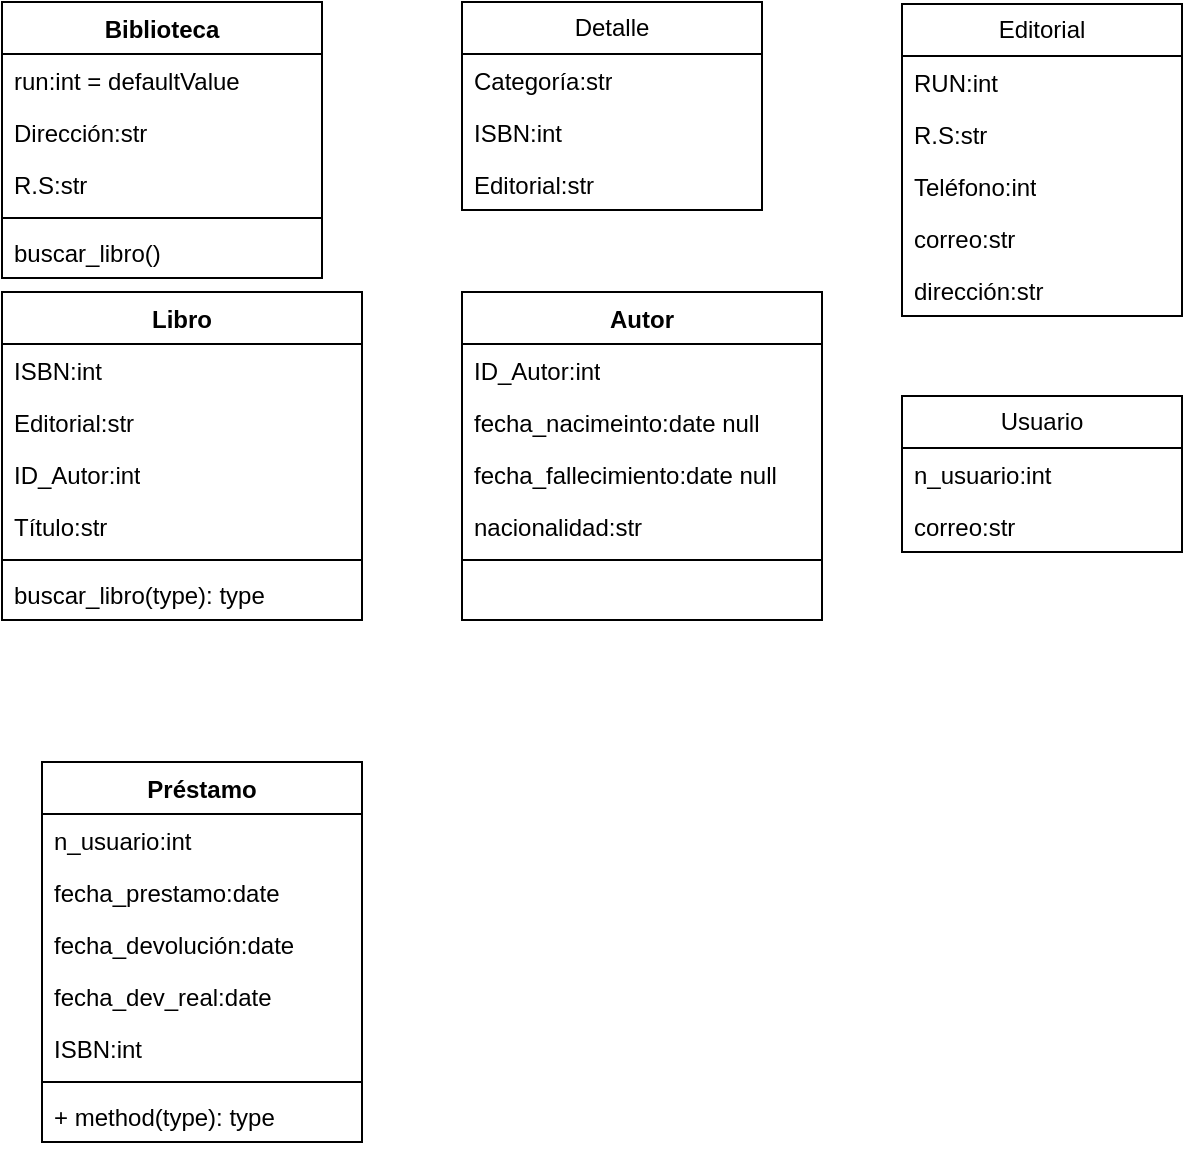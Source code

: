 <mxfile version="24.7.13">
  <diagram name="Página-1" id="Tiepd-8Uq4CCb9P9b49x">
    <mxGraphModel dx="667" dy="609" grid="1" gridSize="10" guides="1" tooltips="1" connect="1" arrows="1" fold="1" page="1" pageScale="1" pageWidth="827" pageHeight="1169" math="0" shadow="0">
      <root>
        <mxCell id="0" />
        <mxCell id="1" parent="0" />
        <mxCell id="bmPHCQ38n-288zm-gS6u-21" value="Biblioteca" style="swimlane;fontStyle=1;align=center;verticalAlign=top;childLayout=stackLayout;horizontal=1;startSize=26;horizontalStack=0;resizeParent=1;resizeParentMax=0;resizeLast=0;collapsible=1;marginBottom=0;whiteSpace=wrap;html=1;" vertex="1" parent="1">
          <mxGeometry x="40" y="40" width="160" height="138" as="geometry" />
        </mxCell>
        <mxCell id="bmPHCQ38n-288zm-gS6u-22" value="run:int = defaultValue" style="text;strokeColor=none;fillColor=none;align=left;verticalAlign=top;spacingLeft=4;spacingRight=4;overflow=hidden;rotatable=0;points=[[0,0.5],[1,0.5]];portConstraint=eastwest;whiteSpace=wrap;html=1;" vertex="1" parent="bmPHCQ38n-288zm-gS6u-21">
          <mxGeometry y="26" width="160" height="26" as="geometry" />
        </mxCell>
        <mxCell id="bmPHCQ38n-288zm-gS6u-69" value="Dirección:str" style="text;strokeColor=none;fillColor=none;align=left;verticalAlign=top;spacingLeft=4;spacingRight=4;overflow=hidden;rotatable=0;points=[[0,0.5],[1,0.5]];portConstraint=eastwest;whiteSpace=wrap;html=1;" vertex="1" parent="bmPHCQ38n-288zm-gS6u-21">
          <mxGeometry y="52" width="160" height="26" as="geometry" />
        </mxCell>
        <mxCell id="bmPHCQ38n-288zm-gS6u-70" value="R.S:str" style="text;strokeColor=none;fillColor=none;align=left;verticalAlign=top;spacingLeft=4;spacingRight=4;overflow=hidden;rotatable=0;points=[[0,0.5],[1,0.5]];portConstraint=eastwest;whiteSpace=wrap;html=1;" vertex="1" parent="bmPHCQ38n-288zm-gS6u-21">
          <mxGeometry y="78" width="160" height="26" as="geometry" />
        </mxCell>
        <mxCell id="bmPHCQ38n-288zm-gS6u-23" value="" style="line;strokeWidth=1;fillColor=none;align=left;verticalAlign=middle;spacingTop=-1;spacingLeft=3;spacingRight=3;rotatable=0;labelPosition=right;points=[];portConstraint=eastwest;strokeColor=inherit;" vertex="1" parent="bmPHCQ38n-288zm-gS6u-21">
          <mxGeometry y="104" width="160" height="8" as="geometry" />
        </mxCell>
        <mxCell id="bmPHCQ38n-288zm-gS6u-24" value="buscar_libro()" style="text;strokeColor=none;fillColor=none;align=left;verticalAlign=top;spacingLeft=4;spacingRight=4;overflow=hidden;rotatable=0;points=[[0,0.5],[1,0.5]];portConstraint=eastwest;whiteSpace=wrap;html=1;" vertex="1" parent="bmPHCQ38n-288zm-gS6u-21">
          <mxGeometry y="112" width="160" height="26" as="geometry" />
        </mxCell>
        <mxCell id="bmPHCQ38n-288zm-gS6u-25" value="Libro" style="swimlane;fontStyle=1;align=center;verticalAlign=top;childLayout=stackLayout;horizontal=1;startSize=26;horizontalStack=0;resizeParent=1;resizeParentMax=0;resizeLast=0;collapsible=1;marginBottom=0;whiteSpace=wrap;html=1;" vertex="1" parent="1">
          <mxGeometry x="40" y="185" width="180" height="164" as="geometry" />
        </mxCell>
        <mxCell id="bmPHCQ38n-288zm-gS6u-26" value="ISBN:int" style="text;strokeColor=none;fillColor=none;align=left;verticalAlign=top;spacingLeft=4;spacingRight=4;overflow=hidden;rotatable=0;points=[[0,0.5],[1,0.5]];portConstraint=eastwest;whiteSpace=wrap;html=1;" vertex="1" parent="bmPHCQ38n-288zm-gS6u-25">
          <mxGeometry y="26" width="180" height="26" as="geometry" />
        </mxCell>
        <mxCell id="bmPHCQ38n-288zm-gS6u-29" value="Editorial:str" style="text;strokeColor=none;fillColor=none;align=left;verticalAlign=top;spacingLeft=4;spacingRight=4;overflow=hidden;rotatable=0;points=[[0,0.5],[1,0.5]];portConstraint=eastwest;whiteSpace=wrap;html=1;" vertex="1" parent="bmPHCQ38n-288zm-gS6u-25">
          <mxGeometry y="52" width="180" height="26" as="geometry" />
        </mxCell>
        <mxCell id="bmPHCQ38n-288zm-gS6u-30" value="ID_Autor:int" style="text;strokeColor=none;fillColor=none;align=left;verticalAlign=top;spacingLeft=4;spacingRight=4;overflow=hidden;rotatable=0;points=[[0,0.5],[1,0.5]];portConstraint=eastwest;whiteSpace=wrap;html=1;" vertex="1" parent="bmPHCQ38n-288zm-gS6u-25">
          <mxGeometry y="78" width="180" height="26" as="geometry" />
        </mxCell>
        <mxCell id="bmPHCQ38n-288zm-gS6u-31" value="Título:str" style="text;strokeColor=none;fillColor=none;align=left;verticalAlign=top;spacingLeft=4;spacingRight=4;overflow=hidden;rotatable=0;points=[[0,0.5],[1,0.5]];portConstraint=eastwest;whiteSpace=wrap;html=1;" vertex="1" parent="bmPHCQ38n-288zm-gS6u-25">
          <mxGeometry y="104" width="180" height="26" as="geometry" />
        </mxCell>
        <mxCell id="bmPHCQ38n-288zm-gS6u-27" value="" style="line;strokeWidth=1;fillColor=none;align=left;verticalAlign=middle;spacingTop=-1;spacingLeft=3;spacingRight=3;rotatable=0;labelPosition=right;points=[];portConstraint=eastwest;strokeColor=inherit;" vertex="1" parent="bmPHCQ38n-288zm-gS6u-25">
          <mxGeometry y="130" width="180" height="8" as="geometry" />
        </mxCell>
        <mxCell id="bmPHCQ38n-288zm-gS6u-28" value="buscar_libro(type): type" style="text;strokeColor=none;fillColor=none;align=left;verticalAlign=top;spacingLeft=4;spacingRight=4;overflow=hidden;rotatable=0;points=[[0,0.5],[1,0.5]];portConstraint=eastwest;whiteSpace=wrap;html=1;" vertex="1" parent="bmPHCQ38n-288zm-gS6u-25">
          <mxGeometry y="138" width="180" height="26" as="geometry" />
        </mxCell>
        <mxCell id="bmPHCQ38n-288zm-gS6u-32" value="Autor" style="swimlane;fontStyle=1;align=center;verticalAlign=top;childLayout=stackLayout;horizontal=1;startSize=26;horizontalStack=0;resizeParent=1;resizeParentMax=0;resizeLast=0;collapsible=1;marginBottom=0;whiteSpace=wrap;html=1;" vertex="1" parent="1">
          <mxGeometry x="270" y="185" width="180" height="164" as="geometry" />
        </mxCell>
        <mxCell id="bmPHCQ38n-288zm-gS6u-33" value="ID_Autor:int" style="text;strokeColor=none;fillColor=none;align=left;verticalAlign=top;spacingLeft=4;spacingRight=4;overflow=hidden;rotatable=0;points=[[0,0.5],[1,0.5]];portConstraint=eastwest;whiteSpace=wrap;html=1;" vertex="1" parent="bmPHCQ38n-288zm-gS6u-32">
          <mxGeometry y="26" width="180" height="26" as="geometry" />
        </mxCell>
        <mxCell id="bmPHCQ38n-288zm-gS6u-39" value="fecha_nacimeinto:date null" style="text;strokeColor=none;fillColor=none;align=left;verticalAlign=top;spacingLeft=4;spacingRight=4;overflow=hidden;rotatable=0;points=[[0,0.5],[1,0.5]];portConstraint=eastwest;whiteSpace=wrap;html=1;" vertex="1" parent="bmPHCQ38n-288zm-gS6u-32">
          <mxGeometry y="52" width="180" height="26" as="geometry" />
        </mxCell>
        <mxCell id="bmPHCQ38n-288zm-gS6u-40" value="fecha_fallecimiento:date null" style="text;strokeColor=none;fillColor=none;align=left;verticalAlign=top;spacingLeft=4;spacingRight=4;overflow=hidden;rotatable=0;points=[[0,0.5],[1,0.5]];portConstraint=eastwest;whiteSpace=wrap;html=1;" vertex="1" parent="bmPHCQ38n-288zm-gS6u-32">
          <mxGeometry y="78" width="180" height="26" as="geometry" />
        </mxCell>
        <mxCell id="bmPHCQ38n-288zm-gS6u-41" value="nacionalidad:str" style="text;strokeColor=none;fillColor=none;align=left;verticalAlign=top;spacingLeft=4;spacingRight=4;overflow=hidden;rotatable=0;points=[[0,0.5],[1,0.5]];portConstraint=eastwest;whiteSpace=wrap;html=1;" vertex="1" parent="bmPHCQ38n-288zm-gS6u-32">
          <mxGeometry y="104" width="180" height="26" as="geometry" />
        </mxCell>
        <mxCell id="bmPHCQ38n-288zm-gS6u-37" value="" style="line;strokeWidth=1;fillColor=none;align=left;verticalAlign=middle;spacingTop=-1;spacingLeft=3;spacingRight=3;rotatable=0;labelPosition=right;points=[];portConstraint=eastwest;strokeColor=inherit;" vertex="1" parent="bmPHCQ38n-288zm-gS6u-32">
          <mxGeometry y="130" width="180" height="8" as="geometry" />
        </mxCell>
        <mxCell id="bmPHCQ38n-288zm-gS6u-38" value="&amp;nbsp;" style="text;strokeColor=none;fillColor=none;align=left;verticalAlign=top;spacingLeft=4;spacingRight=4;overflow=hidden;rotatable=0;points=[[0,0.5],[1,0.5]];portConstraint=eastwest;whiteSpace=wrap;html=1;" vertex="1" parent="bmPHCQ38n-288zm-gS6u-32">
          <mxGeometry y="138" width="180" height="26" as="geometry" />
        </mxCell>
        <mxCell id="bmPHCQ38n-288zm-gS6u-42" value="Detalle" style="swimlane;fontStyle=0;childLayout=stackLayout;horizontal=1;startSize=26;fillColor=none;horizontalStack=0;resizeParent=1;resizeParentMax=0;resizeLast=0;collapsible=1;marginBottom=0;whiteSpace=wrap;html=1;" vertex="1" parent="1">
          <mxGeometry x="270" y="40" width="150" height="104" as="geometry" />
        </mxCell>
        <mxCell id="bmPHCQ38n-288zm-gS6u-43" value="Categoría:str" style="text;strokeColor=none;fillColor=none;align=left;verticalAlign=top;spacingLeft=4;spacingRight=4;overflow=hidden;rotatable=0;points=[[0,0.5],[1,0.5]];portConstraint=eastwest;whiteSpace=wrap;html=1;" vertex="1" parent="bmPHCQ38n-288zm-gS6u-42">
          <mxGeometry y="26" width="150" height="26" as="geometry" />
        </mxCell>
        <mxCell id="bmPHCQ38n-288zm-gS6u-44" value="ISBN:int" style="text;strokeColor=none;fillColor=none;align=left;verticalAlign=top;spacingLeft=4;spacingRight=4;overflow=hidden;rotatable=0;points=[[0,0.5],[1,0.5]];portConstraint=eastwest;whiteSpace=wrap;html=1;" vertex="1" parent="bmPHCQ38n-288zm-gS6u-42">
          <mxGeometry y="52" width="150" height="26" as="geometry" />
        </mxCell>
        <mxCell id="bmPHCQ38n-288zm-gS6u-45" value="Editorial:str" style="text;strokeColor=none;fillColor=none;align=left;verticalAlign=top;spacingLeft=4;spacingRight=4;overflow=hidden;rotatable=0;points=[[0,0.5],[1,0.5]];portConstraint=eastwest;whiteSpace=wrap;html=1;" vertex="1" parent="bmPHCQ38n-288zm-gS6u-42">
          <mxGeometry y="78" width="150" height="26" as="geometry" />
        </mxCell>
        <mxCell id="bmPHCQ38n-288zm-gS6u-46" value="Editorial" style="swimlane;fontStyle=0;childLayout=stackLayout;horizontal=1;startSize=26;fillColor=none;horizontalStack=0;resizeParent=1;resizeParentMax=0;resizeLast=0;collapsible=1;marginBottom=0;whiteSpace=wrap;html=1;" vertex="1" parent="1">
          <mxGeometry x="490" y="41" width="140" height="156" as="geometry" />
        </mxCell>
        <mxCell id="bmPHCQ38n-288zm-gS6u-47" value="RUN:int" style="text;strokeColor=none;fillColor=none;align=left;verticalAlign=top;spacingLeft=4;spacingRight=4;overflow=hidden;rotatable=0;points=[[0,0.5],[1,0.5]];portConstraint=eastwest;whiteSpace=wrap;html=1;" vertex="1" parent="bmPHCQ38n-288zm-gS6u-46">
          <mxGeometry y="26" width="140" height="26" as="geometry" />
        </mxCell>
        <mxCell id="bmPHCQ38n-288zm-gS6u-48" value="R.S:str" style="text;strokeColor=none;fillColor=none;align=left;verticalAlign=top;spacingLeft=4;spacingRight=4;overflow=hidden;rotatable=0;points=[[0,0.5],[1,0.5]];portConstraint=eastwest;whiteSpace=wrap;html=1;" vertex="1" parent="bmPHCQ38n-288zm-gS6u-46">
          <mxGeometry y="52" width="140" height="26" as="geometry" />
        </mxCell>
        <mxCell id="bmPHCQ38n-288zm-gS6u-49" value="Teléfono:int" style="text;strokeColor=none;fillColor=none;align=left;verticalAlign=top;spacingLeft=4;spacingRight=4;overflow=hidden;rotatable=0;points=[[0,0.5],[1,0.5]];portConstraint=eastwest;whiteSpace=wrap;html=1;" vertex="1" parent="bmPHCQ38n-288zm-gS6u-46">
          <mxGeometry y="78" width="140" height="26" as="geometry" />
        </mxCell>
        <mxCell id="bmPHCQ38n-288zm-gS6u-50" value="correo:str" style="text;strokeColor=none;fillColor=none;align=left;verticalAlign=top;spacingLeft=4;spacingRight=4;overflow=hidden;rotatable=0;points=[[0,0.5],[1,0.5]];portConstraint=eastwest;whiteSpace=wrap;html=1;" vertex="1" parent="bmPHCQ38n-288zm-gS6u-46">
          <mxGeometry y="104" width="140" height="26" as="geometry" />
        </mxCell>
        <mxCell id="bmPHCQ38n-288zm-gS6u-51" value="dirección:str" style="text;strokeColor=none;fillColor=none;align=left;verticalAlign=top;spacingLeft=4;spacingRight=4;overflow=hidden;rotatable=0;points=[[0,0.5],[1,0.5]];portConstraint=eastwest;whiteSpace=wrap;html=1;" vertex="1" parent="bmPHCQ38n-288zm-gS6u-46">
          <mxGeometry y="130" width="140" height="26" as="geometry" />
        </mxCell>
        <mxCell id="bmPHCQ38n-288zm-gS6u-57" value="Usuario" style="swimlane;fontStyle=0;childLayout=stackLayout;horizontal=1;startSize=26;fillColor=none;horizontalStack=0;resizeParent=1;resizeParentMax=0;resizeLast=0;collapsible=1;marginBottom=0;whiteSpace=wrap;html=1;" vertex="1" parent="1">
          <mxGeometry x="490" y="237" width="140" height="78" as="geometry" />
        </mxCell>
        <mxCell id="bmPHCQ38n-288zm-gS6u-58" value="n_usuario:int" style="text;strokeColor=none;fillColor=none;align=left;verticalAlign=top;spacingLeft=4;spacingRight=4;overflow=hidden;rotatable=0;points=[[0,0.5],[1,0.5]];portConstraint=eastwest;whiteSpace=wrap;html=1;" vertex="1" parent="bmPHCQ38n-288zm-gS6u-57">
          <mxGeometry y="26" width="140" height="26" as="geometry" />
        </mxCell>
        <mxCell id="bmPHCQ38n-288zm-gS6u-59" value="correo:str" style="text;strokeColor=none;fillColor=none;align=left;verticalAlign=top;spacingLeft=4;spacingRight=4;overflow=hidden;rotatable=0;points=[[0,0.5],[1,0.5]];portConstraint=eastwest;whiteSpace=wrap;html=1;" vertex="1" parent="bmPHCQ38n-288zm-gS6u-57">
          <mxGeometry y="52" width="140" height="26" as="geometry" />
        </mxCell>
        <mxCell id="bmPHCQ38n-288zm-gS6u-61" value="Préstamo" style="swimlane;fontStyle=1;align=center;verticalAlign=top;childLayout=stackLayout;horizontal=1;startSize=26;horizontalStack=0;resizeParent=1;resizeParentMax=0;resizeLast=0;collapsible=1;marginBottom=0;whiteSpace=wrap;html=1;" vertex="1" parent="1">
          <mxGeometry x="60" y="420" width="160" height="190" as="geometry" />
        </mxCell>
        <mxCell id="bmPHCQ38n-288zm-gS6u-62" value="n_usuario:int" style="text;strokeColor=none;fillColor=none;align=left;verticalAlign=top;spacingLeft=4;spacingRight=4;overflow=hidden;rotatable=0;points=[[0,0.5],[1,0.5]];portConstraint=eastwest;whiteSpace=wrap;html=1;" vertex="1" parent="bmPHCQ38n-288zm-gS6u-61">
          <mxGeometry y="26" width="160" height="26" as="geometry" />
        </mxCell>
        <mxCell id="bmPHCQ38n-288zm-gS6u-66" value="fecha_prestamo:date" style="text;strokeColor=none;fillColor=none;align=left;verticalAlign=top;spacingLeft=4;spacingRight=4;overflow=hidden;rotatable=0;points=[[0,0.5],[1,0.5]];portConstraint=eastwest;whiteSpace=wrap;html=1;" vertex="1" parent="bmPHCQ38n-288zm-gS6u-61">
          <mxGeometry y="52" width="160" height="26" as="geometry" />
        </mxCell>
        <mxCell id="bmPHCQ38n-288zm-gS6u-67" value="fecha_devolución:date" style="text;strokeColor=none;fillColor=none;align=left;verticalAlign=top;spacingLeft=4;spacingRight=4;overflow=hidden;rotatable=0;points=[[0,0.5],[1,0.5]];portConstraint=eastwest;whiteSpace=wrap;html=1;" vertex="1" parent="bmPHCQ38n-288zm-gS6u-61">
          <mxGeometry y="78" width="160" height="26" as="geometry" />
        </mxCell>
        <mxCell id="bmPHCQ38n-288zm-gS6u-68" value="fecha_dev_real:date" style="text;strokeColor=none;fillColor=none;align=left;verticalAlign=top;spacingLeft=4;spacingRight=4;overflow=hidden;rotatable=0;points=[[0,0.5],[1,0.5]];portConstraint=eastwest;whiteSpace=wrap;html=1;" vertex="1" parent="bmPHCQ38n-288zm-gS6u-61">
          <mxGeometry y="104" width="160" height="26" as="geometry" />
        </mxCell>
        <mxCell id="bmPHCQ38n-288zm-gS6u-65" value="ISBN:int" style="text;strokeColor=none;fillColor=none;align=left;verticalAlign=top;spacingLeft=4;spacingRight=4;overflow=hidden;rotatable=0;points=[[0,0.5],[1,0.5]];portConstraint=eastwest;whiteSpace=wrap;html=1;" vertex="1" parent="bmPHCQ38n-288zm-gS6u-61">
          <mxGeometry y="130" width="160" height="26" as="geometry" />
        </mxCell>
        <mxCell id="bmPHCQ38n-288zm-gS6u-63" value="" style="line;strokeWidth=1;fillColor=none;align=left;verticalAlign=middle;spacingTop=-1;spacingLeft=3;spacingRight=3;rotatable=0;labelPosition=right;points=[];portConstraint=eastwest;strokeColor=inherit;" vertex="1" parent="bmPHCQ38n-288zm-gS6u-61">
          <mxGeometry y="156" width="160" height="8" as="geometry" />
        </mxCell>
        <mxCell id="bmPHCQ38n-288zm-gS6u-64" value="+ method(type): type" style="text;strokeColor=none;fillColor=none;align=left;verticalAlign=top;spacingLeft=4;spacingRight=4;overflow=hidden;rotatable=0;points=[[0,0.5],[1,0.5]];portConstraint=eastwest;whiteSpace=wrap;html=1;" vertex="1" parent="bmPHCQ38n-288zm-gS6u-61">
          <mxGeometry y="164" width="160" height="26" as="geometry" />
        </mxCell>
      </root>
    </mxGraphModel>
  </diagram>
</mxfile>
